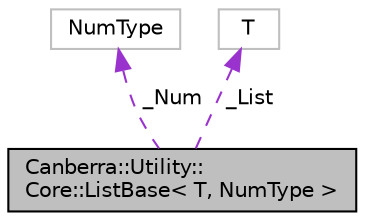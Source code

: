 digraph "Canberra::Utility::Core::ListBase&lt; T, NumType &gt;"
{
  edge [fontname="Helvetica",fontsize="10",labelfontname="Helvetica",labelfontsize="10"];
  node [fontname="Helvetica",fontsize="10",shape=record];
  Node2 [label="Canberra::Utility::\lCore::ListBase\< T, NumType \>",height=0.2,width=0.4,color="black", fillcolor="grey75", style="filled", fontcolor="black"];
  Node3 -> Node2 [dir="back",color="darkorchid3",fontsize="10",style="dashed",label=" _Num" ,fontname="Helvetica"];
  Node3 [label="NumType",height=0.2,width=0.4,color="grey75", fillcolor="white", style="filled"];
  Node4 -> Node2 [dir="back",color="darkorchid3",fontsize="10",style="dashed",label=" _List" ,fontname="Helvetica"];
  Node4 [label="T",height=0.2,width=0.4,color="grey75", fillcolor="white", style="filled"];
}
